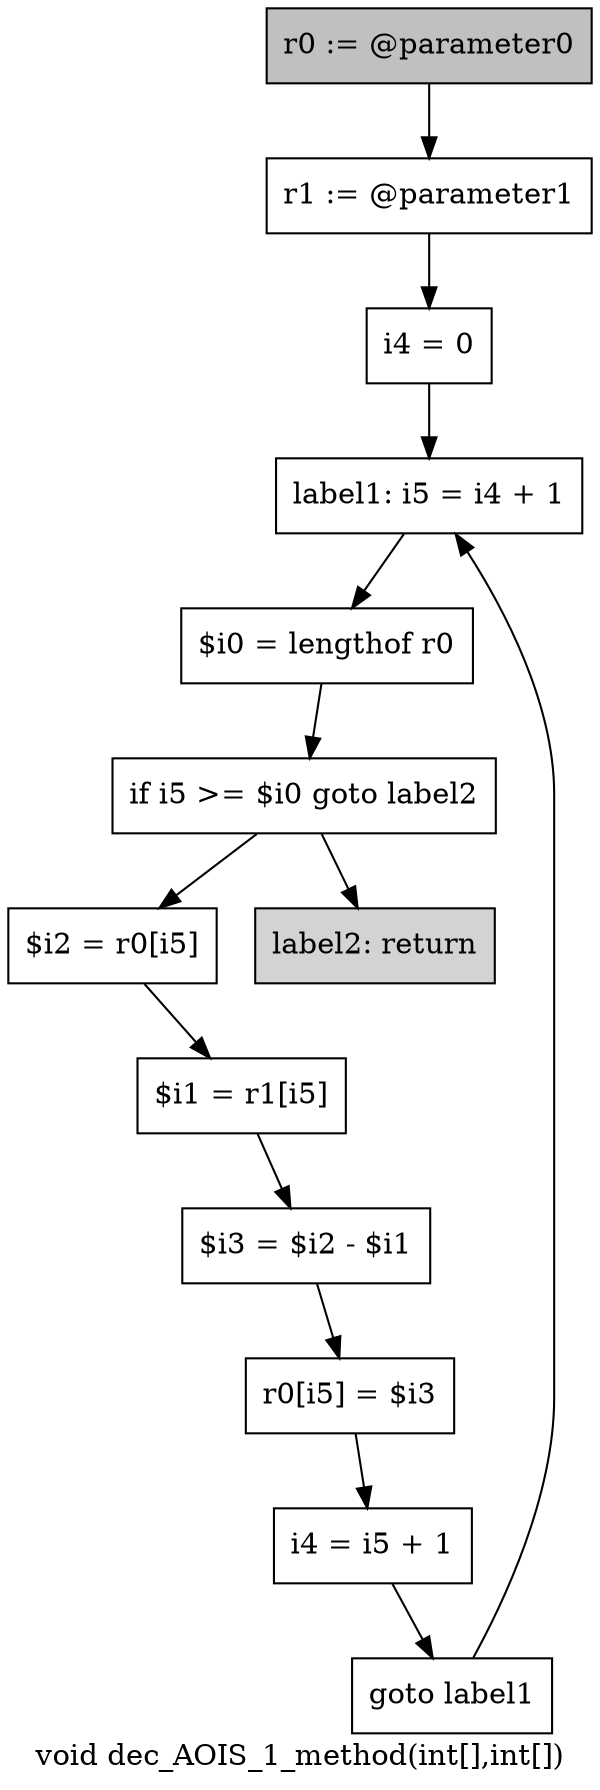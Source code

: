 digraph "void dec_AOIS_1_method(int[],int[])" {
    label="void dec_AOIS_1_method(int[],int[])";
    node [shape=box];
    "0" [style=filled,fillcolor=gray,label="r0 := @parameter0",];
    "1" [label="r1 := @parameter1",];
    "0"->"1";
    "2" [label="i4 = 0",];
    "1"->"2";
    "3" [label="label1: i5 = i4 + 1",];
    "2"->"3";
    "4" [label="$i0 = lengthof r0",];
    "3"->"4";
    "5" [label="if i5 >= $i0 goto label2",];
    "4"->"5";
    "6" [label="$i2 = r0[i5]",];
    "5"->"6";
    "12" [style=filled,fillcolor=lightgray,label="label2: return",];
    "5"->"12";
    "7" [label="$i1 = r1[i5]",];
    "6"->"7";
    "8" [label="$i3 = $i2 - $i1",];
    "7"->"8";
    "9" [label="r0[i5] = $i3",];
    "8"->"9";
    "10" [label="i4 = i5 + 1",];
    "9"->"10";
    "11" [label="goto label1",];
    "10"->"11";
    "11"->"3";
}
